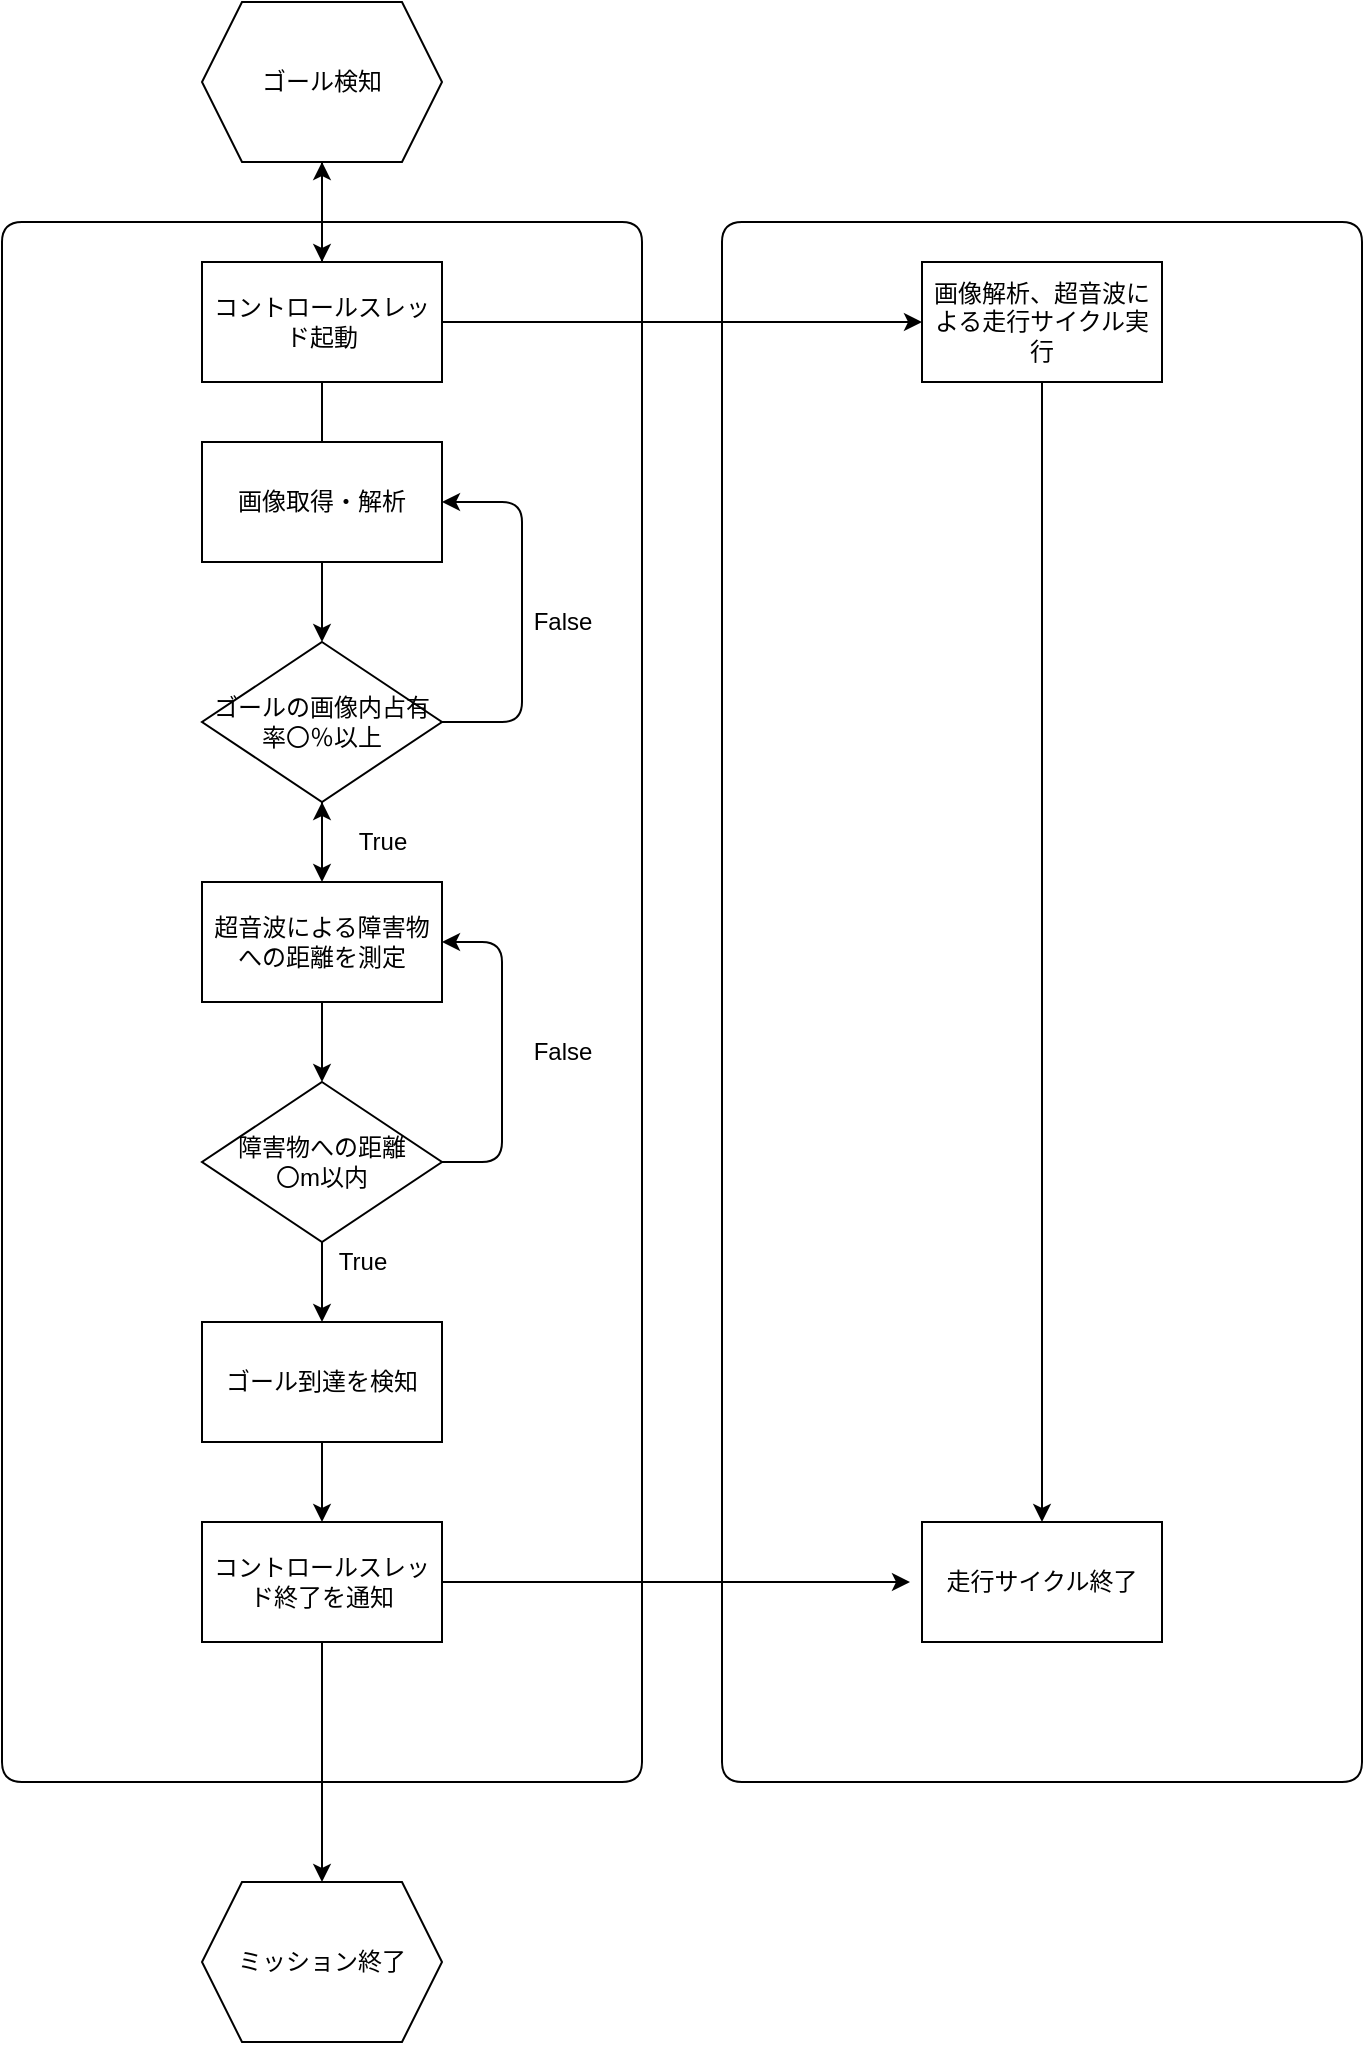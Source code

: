 <mxfile version="13.6.5">
    <diagram id="ynjc74l8Y3Ba2Bl47Ihf" name="Page-1">
        <mxGraphModel dx="1088" dy="548" grid="1" gridSize="10" guides="1" tooltips="1" connect="1" arrows="1" fold="1" page="1" pageScale="1" pageWidth="827" pageHeight="1169" math="0" shadow="0">
            <root>
                <mxCell id="0"/>
                <mxCell id="1" parent="0"/>
                <mxCell id="20" value="" style="edgeStyle=orthogonalEdgeStyle;rounded=0;orthogonalLoop=1;jettySize=auto;html=1;" edge="1" parent="1" source="2" target="8">
                    <mxGeometry relative="1" as="geometry"/>
                </mxCell>
                <mxCell id="2" value="ゴール検知" style="shape=hexagon;perimeter=hexagonPerimeter2;whiteSpace=wrap;html=1;fixedSize=1;" vertex="1" parent="1">
                    <mxGeometry x="180" y="70" width="120" height="80" as="geometry"/>
                </mxCell>
                <mxCell id="31" value="" style="edgeStyle=orthogonalEdgeStyle;rounded=0;orthogonalLoop=1;jettySize=auto;html=1;entryX=0.5;entryY=0;entryDx=0;entryDy=0;" edge="1" parent="1" source="7" target="33">
                    <mxGeometry relative="1" as="geometry">
                        <mxPoint x="240" y="760" as="targetPoint"/>
                    </mxGeometry>
                </mxCell>
                <mxCell id="7" value="超音波による障害物への距離を測定" style="whiteSpace=wrap;html=1;" vertex="1" parent="1">
                    <mxGeometry x="180" y="510" width="120" height="60" as="geometry"/>
                </mxCell>
                <mxCell id="23" value="" style="edgeStyle=orthogonalEdgeStyle;rounded=0;orthogonalLoop=1;jettySize=auto;html=1;" edge="1" parent="1" source="8" target="2">
                    <mxGeometry relative="1" as="geometry"/>
                </mxCell>
                <mxCell id="8" value="コントロールスレッド起動" style="whiteSpace=wrap;html=1;" vertex="1" parent="1">
                    <mxGeometry x="180" y="200" width="120" height="60" as="geometry"/>
                </mxCell>
                <mxCell id="9" value="画像解析、超音波による走行サイクル実行" style="whiteSpace=wrap;html=1;" vertex="1" parent="1">
                    <mxGeometry x="540" y="200" width="120" height="60" as="geometry"/>
                </mxCell>
                <mxCell id="10" value="" style="endArrow=classic;html=1;exitX=1;exitY=0.5;exitDx=0;exitDy=0;entryX=0;entryY=0.5;entryDx=0;entryDy=0;" edge="1" parent="1" source="8" target="9">
                    <mxGeometry width="50" height="50" relative="1" as="geometry">
                        <mxPoint x="430" y="300" as="sourcePoint"/>
                        <mxPoint x="480" y="250" as="targetPoint"/>
                    </mxGeometry>
                </mxCell>
                <mxCell id="11" value="" style="endArrow=classic;html=1;exitX=0.5;exitY=1;exitDx=0;exitDy=0;entryX=0.5;entryY=0;entryDx=0;entryDy=0;" edge="1" parent="1" source="9" target="27">
                    <mxGeometry width="50" height="50" relative="1" as="geometry">
                        <mxPoint x="430" y="400" as="sourcePoint"/>
                        <mxPoint x="600" y="450" as="targetPoint"/>
                    </mxGeometry>
                </mxCell>
                <mxCell id="12" value="" style="endArrow=classic;html=1;exitX=0.5;exitY=1;exitDx=0;exitDy=0;" edge="1" parent="1" source="8">
                    <mxGeometry width="50" height="50" relative="1" as="geometry">
                        <mxPoint x="430" y="370" as="sourcePoint"/>
                        <mxPoint x="240" y="330" as="targetPoint"/>
                    </mxGeometry>
                </mxCell>
                <mxCell id="13" value="" style="endArrow=classic;html=1;exitX=1;exitY=0.5;exitDx=0;exitDy=0;entryX=1;entryY=0.5;entryDx=0;entryDy=0;" edge="1" parent="1" source="16" target="14">
                    <mxGeometry width="50" height="50" relative="1" as="geometry">
                        <mxPoint x="300" y="509.5" as="sourcePoint"/>
                        <mxPoint x="360" y="510" as="targetPoint"/>
                        <Array as="points">
                            <mxPoint x="340" y="430"/>
                            <mxPoint x="340" y="320"/>
                        </Array>
                    </mxGeometry>
                </mxCell>
                <mxCell id="15" value="" style="edgeStyle=orthogonalEdgeStyle;rounded=0;orthogonalLoop=1;jettySize=auto;html=1;" edge="1" parent="1" source="16">
                    <mxGeometry relative="1" as="geometry">
                        <mxPoint x="240" y="470" as="targetPoint"/>
                    </mxGeometry>
                </mxCell>
                <mxCell id="14" value="画像取得・解析" style="whiteSpace=wrap;html=1;" vertex="1" parent="1">
                    <mxGeometry x="180" y="290" width="120" height="60" as="geometry"/>
                </mxCell>
                <mxCell id="18" value="" style="edgeStyle=orthogonalEdgeStyle;rounded=0;orthogonalLoop=1;jettySize=auto;html=1;" edge="1" parent="1" source="16" target="7">
                    <mxGeometry relative="1" as="geometry"/>
                </mxCell>
                <mxCell id="17" value="False" style="text;html=1;align=center;verticalAlign=middle;resizable=0;points=[];autosize=1;" vertex="1" parent="1">
                    <mxGeometry x="340" y="370" width="40" height="20" as="geometry"/>
                </mxCell>
                <mxCell id="19" value="True" style="text;html=1;align=center;verticalAlign=middle;resizable=0;points=[];autosize=1;" vertex="1" parent="1">
                    <mxGeometry x="250" y="480" width="40" height="20" as="geometry"/>
                </mxCell>
                <mxCell id="21" value="" style="endArrow=none;html=1;" edge="1" parent="1">
                    <mxGeometry width="50" height="50" relative="1" as="geometry">
                        <mxPoint x="400" y="892" as="sourcePoint"/>
                        <mxPoint x="400" y="892" as="targetPoint"/>
                        <Array as="points">
                            <mxPoint x="400" y="960"/>
                            <mxPoint x="80" y="960"/>
                            <mxPoint x="80" y="180"/>
                            <mxPoint x="240" y="180"/>
                            <mxPoint x="400" y="180"/>
                        </Array>
                    </mxGeometry>
                </mxCell>
                <mxCell id="22" value="" style="endArrow=none;html=1;" edge="1" parent="1">
                    <mxGeometry width="50" height="50" relative="1" as="geometry">
                        <mxPoint x="760" y="880" as="sourcePoint"/>
                        <mxPoint x="760" y="880" as="targetPoint"/>
                        <Array as="points">
                            <mxPoint x="760" y="960"/>
                            <mxPoint x="440" y="960"/>
                            <mxPoint x="440" y="180.0"/>
                            <mxPoint x="560" y="180.0"/>
                            <mxPoint x="760" y="180"/>
                        </Array>
                    </mxGeometry>
                </mxCell>
                <mxCell id="26" value="" style="endArrow=classic;html=1;" edge="1" parent="1">
                    <mxGeometry width="50" height="50" relative="1" as="geometry">
                        <mxPoint x="294" y="860.0" as="sourcePoint"/>
                        <mxPoint x="534" y="860.0" as="targetPoint"/>
                    </mxGeometry>
                </mxCell>
                <mxCell id="27" value="走行サイクル終了" style="whiteSpace=wrap;html=1;" vertex="1" parent="1">
                    <mxGeometry x="540" y="830" width="120" height="60" as="geometry"/>
                </mxCell>
                <mxCell id="36" value="" style="edgeStyle=orthogonalEdgeStyle;rounded=0;orthogonalLoop=1;jettySize=auto;html=1;" edge="1" parent="1" source="33" target="35">
                    <mxGeometry relative="1" as="geometry"/>
                </mxCell>
                <mxCell id="33" value="障害物への距離&lt;br&gt;〇m以内" style="rhombus;whiteSpace=wrap;html=1;" vertex="1" parent="1">
                    <mxGeometry x="180" y="610" width="120" height="80" as="geometry"/>
                </mxCell>
                <mxCell id="44" value="" style="edgeStyle=orthogonalEdgeStyle;rounded=0;orthogonalLoop=1;jettySize=auto;html=1;" edge="1" parent="1" source="35" target="43">
                    <mxGeometry relative="1" as="geometry"/>
                </mxCell>
                <mxCell id="35" value="ゴール到達を検知" style="whiteSpace=wrap;html=1;" vertex="1" parent="1">
                    <mxGeometry x="180" y="730" width="120" height="60" as="geometry"/>
                </mxCell>
                <mxCell id="16" value="ゴールの画像内占有率〇％以上" style="rhombus;whiteSpace=wrap;html=1;" vertex="1" parent="1">
                    <mxGeometry x="180" y="390" width="120" height="80" as="geometry"/>
                </mxCell>
                <mxCell id="37" value="" style="edgeStyle=orthogonalEdgeStyle;rounded=0;orthogonalLoop=1;jettySize=auto;html=1;" edge="1" parent="1" source="14" target="16">
                    <mxGeometry relative="1" as="geometry">
                        <mxPoint x="240" y="350" as="sourcePoint"/>
                        <mxPoint x="240" y="470" as="targetPoint"/>
                    </mxGeometry>
                </mxCell>
                <mxCell id="40" value="" style="endArrow=classic;html=1;exitX=1;exitY=0.5;exitDx=0;exitDy=0;entryX=1;entryY=0.5;entryDx=0;entryDy=0;" edge="1" parent="1" source="33" target="7">
                    <mxGeometry width="50" height="50" relative="1" as="geometry">
                        <mxPoint x="340" y="670" as="sourcePoint"/>
                        <mxPoint x="390" y="620" as="targetPoint"/>
                        <Array as="points">
                            <mxPoint x="330" y="650"/>
                            <mxPoint x="330" y="540"/>
                        </Array>
                    </mxGeometry>
                </mxCell>
                <mxCell id="41" value="False" style="text;html=1;align=center;verticalAlign=middle;resizable=0;points=[];autosize=1;" vertex="1" parent="1">
                    <mxGeometry x="340" y="585" width="40" height="20" as="geometry"/>
                </mxCell>
                <mxCell id="42" value="True" style="text;html=1;align=center;verticalAlign=middle;resizable=0;points=[];autosize=1;" vertex="1" parent="1">
                    <mxGeometry x="240" y="690" width="40" height="20" as="geometry"/>
                </mxCell>
                <mxCell id="46" value="" style="edgeStyle=orthogonalEdgeStyle;rounded=0;orthogonalLoop=1;jettySize=auto;html=1;" edge="1" parent="1" source="43" target="45">
                    <mxGeometry relative="1" as="geometry"/>
                </mxCell>
                <mxCell id="43" value="コントロールスレッド終了を通知" style="whiteSpace=wrap;html=1;" vertex="1" parent="1">
                    <mxGeometry x="180" y="830" width="120" height="60" as="geometry"/>
                </mxCell>
                <mxCell id="45" value="ミッション終了" style="shape=hexagon;perimeter=hexagonPerimeter2;whiteSpace=wrap;html=1;fixedSize=1;" vertex="1" parent="1">
                    <mxGeometry x="180" y="1010" width="120" height="80" as="geometry"/>
                </mxCell>
            </root>
        </mxGraphModel>
    </diagram>
</mxfile>